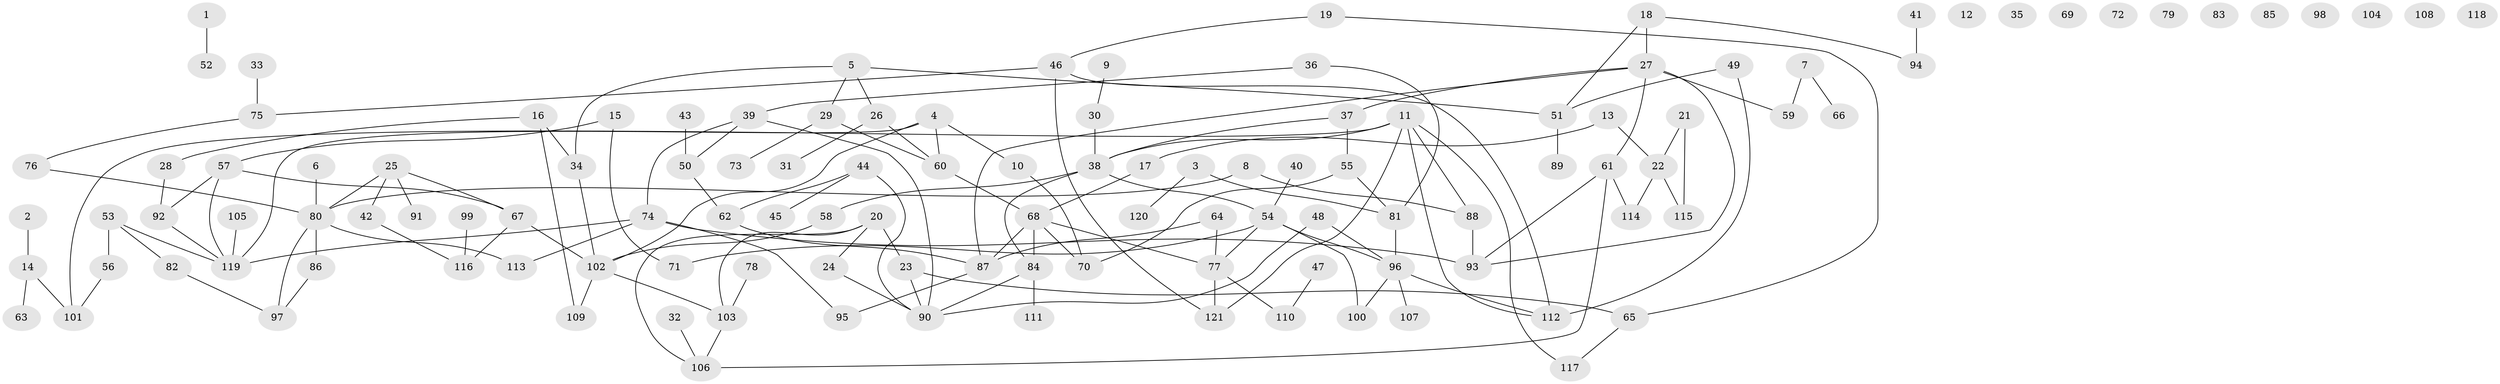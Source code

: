 // Generated by graph-tools (version 1.1) at 2025/12/03/09/25 04:12:55]
// undirected, 121 vertices, 152 edges
graph export_dot {
graph [start="1"]
  node [color=gray90,style=filled];
  1;
  2;
  3;
  4;
  5;
  6;
  7;
  8;
  9;
  10;
  11;
  12;
  13;
  14;
  15;
  16;
  17;
  18;
  19;
  20;
  21;
  22;
  23;
  24;
  25;
  26;
  27;
  28;
  29;
  30;
  31;
  32;
  33;
  34;
  35;
  36;
  37;
  38;
  39;
  40;
  41;
  42;
  43;
  44;
  45;
  46;
  47;
  48;
  49;
  50;
  51;
  52;
  53;
  54;
  55;
  56;
  57;
  58;
  59;
  60;
  61;
  62;
  63;
  64;
  65;
  66;
  67;
  68;
  69;
  70;
  71;
  72;
  73;
  74;
  75;
  76;
  77;
  78;
  79;
  80;
  81;
  82;
  83;
  84;
  85;
  86;
  87;
  88;
  89;
  90;
  91;
  92;
  93;
  94;
  95;
  96;
  97;
  98;
  99;
  100;
  101;
  102;
  103;
  104;
  105;
  106;
  107;
  108;
  109;
  110;
  111;
  112;
  113;
  114;
  115;
  116;
  117;
  118;
  119;
  120;
  121;
  1 -- 52;
  2 -- 14;
  3 -- 81;
  3 -- 120;
  4 -- 10;
  4 -- 60;
  4 -- 102;
  4 -- 119;
  5 -- 26;
  5 -- 29;
  5 -- 34;
  5 -- 51;
  6 -- 80;
  7 -- 59;
  7 -- 66;
  8 -- 80;
  8 -- 88;
  9 -- 30;
  10 -- 70;
  11 -- 38;
  11 -- 88;
  11 -- 101;
  11 -- 112;
  11 -- 117;
  11 -- 121;
  13 -- 17;
  13 -- 22;
  14 -- 63;
  14 -- 101;
  15 -- 57;
  15 -- 71;
  16 -- 28;
  16 -- 34;
  16 -- 109;
  17 -- 68;
  18 -- 27;
  18 -- 51;
  18 -- 94;
  19 -- 46;
  19 -- 65;
  20 -- 23;
  20 -- 24;
  20 -- 103;
  20 -- 106;
  21 -- 22;
  21 -- 115;
  22 -- 114;
  22 -- 115;
  23 -- 65;
  23 -- 90;
  24 -- 90;
  25 -- 42;
  25 -- 67;
  25 -- 80;
  25 -- 91;
  26 -- 31;
  26 -- 60;
  27 -- 37;
  27 -- 59;
  27 -- 61;
  27 -- 87;
  27 -- 93;
  28 -- 92;
  29 -- 60;
  29 -- 73;
  30 -- 38;
  32 -- 106;
  33 -- 75;
  34 -- 102;
  36 -- 39;
  36 -- 81;
  37 -- 38;
  37 -- 55;
  38 -- 54;
  38 -- 58;
  38 -- 84;
  39 -- 50;
  39 -- 74;
  39 -- 90;
  40 -- 54;
  41 -- 94;
  42 -- 116;
  43 -- 50;
  44 -- 45;
  44 -- 62;
  44 -- 90;
  46 -- 75;
  46 -- 112;
  46 -- 121;
  47 -- 110;
  48 -- 90;
  48 -- 96;
  49 -- 51;
  49 -- 112;
  50 -- 62;
  51 -- 89;
  53 -- 56;
  53 -- 82;
  53 -- 119;
  54 -- 71;
  54 -- 77;
  54 -- 96;
  54 -- 100;
  55 -- 70;
  55 -- 81;
  56 -- 101;
  57 -- 67;
  57 -- 92;
  57 -- 119;
  58 -- 102;
  60 -- 68;
  61 -- 93;
  61 -- 106;
  61 -- 114;
  62 -- 87;
  64 -- 77;
  64 -- 87;
  65 -- 117;
  67 -- 102;
  67 -- 116;
  68 -- 70;
  68 -- 77;
  68 -- 84;
  68 -- 87;
  74 -- 93;
  74 -- 95;
  74 -- 113;
  74 -- 119;
  75 -- 76;
  76 -- 80;
  77 -- 110;
  77 -- 121;
  78 -- 103;
  80 -- 86;
  80 -- 97;
  80 -- 113;
  81 -- 96;
  82 -- 97;
  84 -- 90;
  84 -- 111;
  86 -- 97;
  87 -- 95;
  88 -- 93;
  92 -- 119;
  96 -- 100;
  96 -- 107;
  96 -- 112;
  99 -- 116;
  102 -- 103;
  102 -- 109;
  103 -- 106;
  105 -- 119;
}
